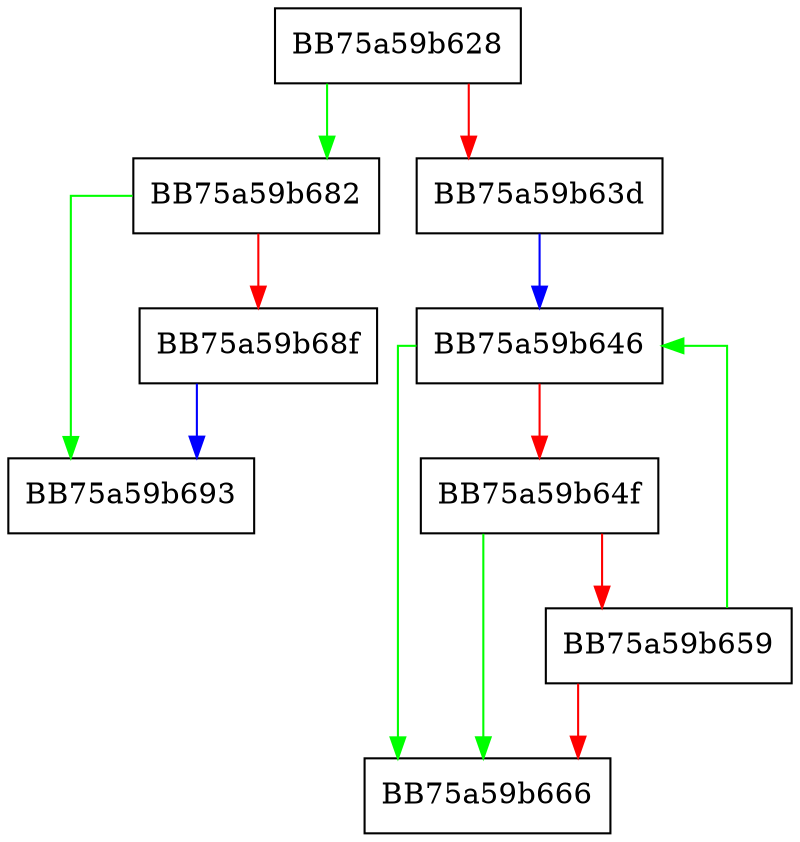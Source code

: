 digraph StringCbCopyW {
  node [shape="box"];
  graph [splines=ortho];
  BB75a59b628 -> BB75a59b682 [color="green"];
  BB75a59b628 -> BB75a59b63d [color="red"];
  BB75a59b63d -> BB75a59b646 [color="blue"];
  BB75a59b646 -> BB75a59b666 [color="green"];
  BB75a59b646 -> BB75a59b64f [color="red"];
  BB75a59b64f -> BB75a59b666 [color="green"];
  BB75a59b64f -> BB75a59b659 [color="red"];
  BB75a59b659 -> BB75a59b646 [color="green"];
  BB75a59b659 -> BB75a59b666 [color="red"];
  BB75a59b682 -> BB75a59b693 [color="green"];
  BB75a59b682 -> BB75a59b68f [color="red"];
  BB75a59b68f -> BB75a59b693 [color="blue"];
}